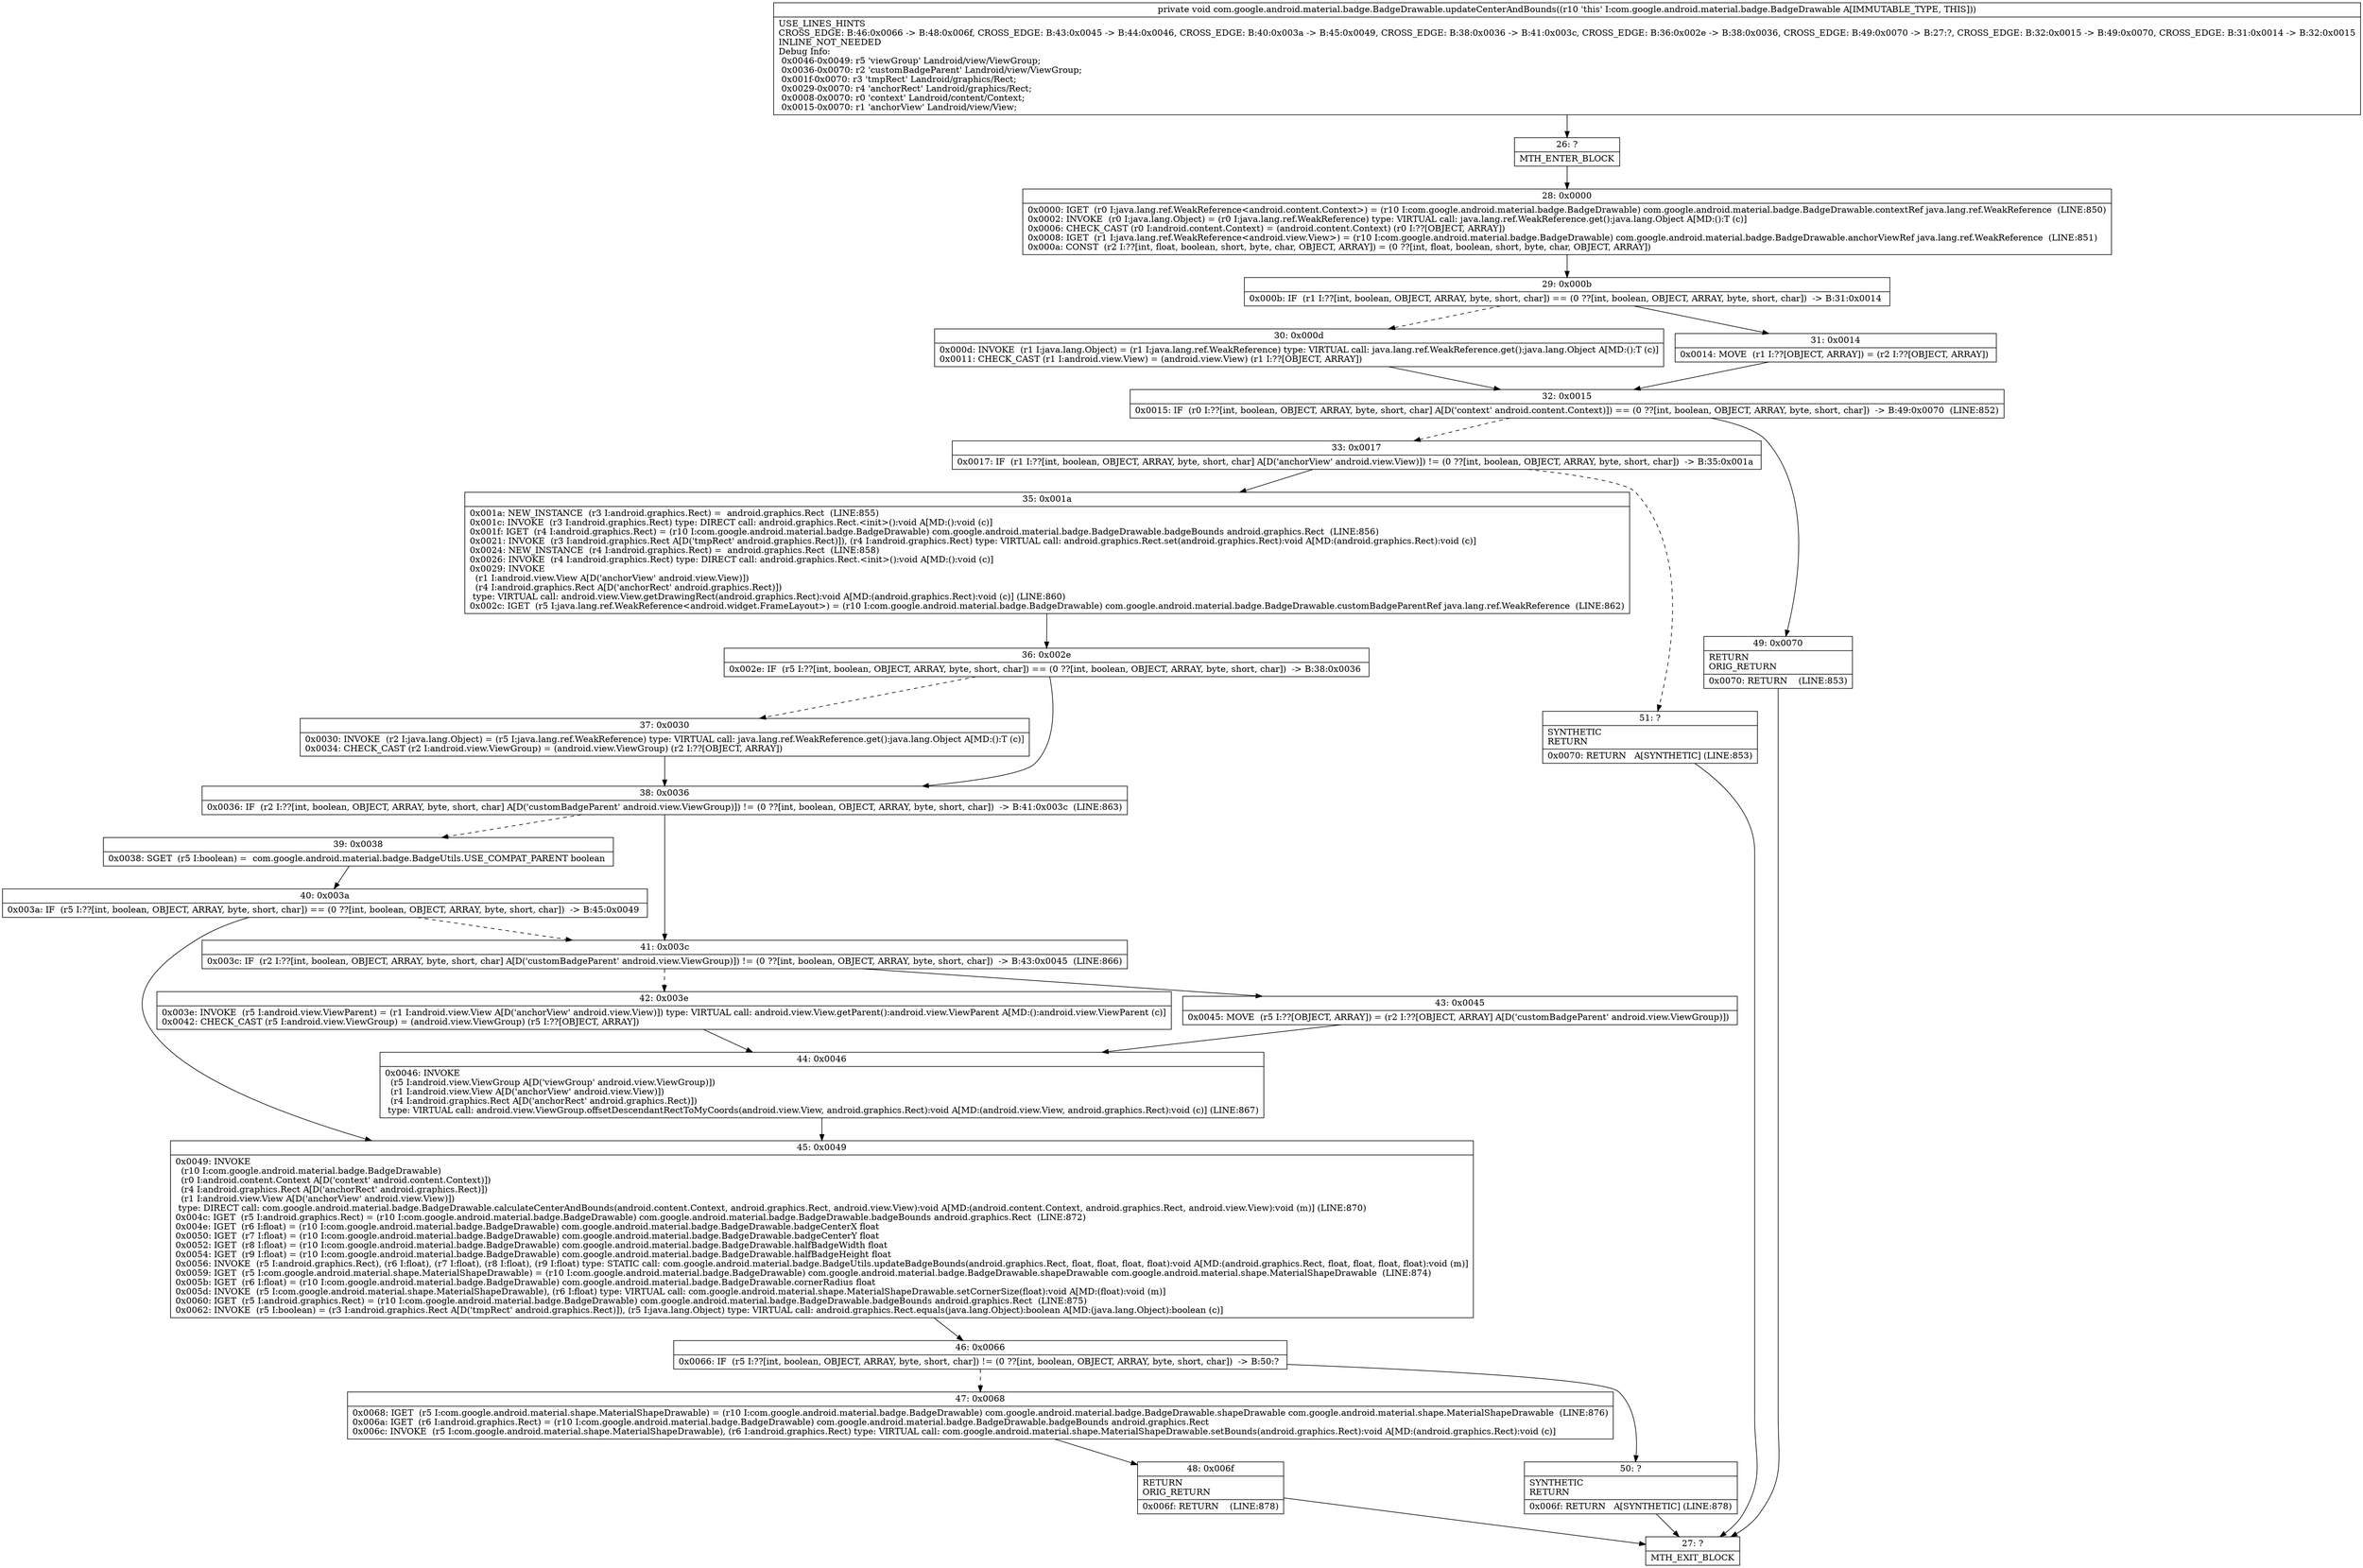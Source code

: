 digraph "CFG forcom.google.android.material.badge.BadgeDrawable.updateCenterAndBounds()V" {
Node_26 [shape=record,label="{26\:\ ?|MTH_ENTER_BLOCK\l}"];
Node_28 [shape=record,label="{28\:\ 0x0000|0x0000: IGET  (r0 I:java.lang.ref.WeakReference\<android.content.Context\>) = (r10 I:com.google.android.material.badge.BadgeDrawable) com.google.android.material.badge.BadgeDrawable.contextRef java.lang.ref.WeakReference  (LINE:850)\l0x0002: INVOKE  (r0 I:java.lang.Object) = (r0 I:java.lang.ref.WeakReference) type: VIRTUAL call: java.lang.ref.WeakReference.get():java.lang.Object A[MD:():T (c)]\l0x0006: CHECK_CAST (r0 I:android.content.Context) = (android.content.Context) (r0 I:??[OBJECT, ARRAY]) \l0x0008: IGET  (r1 I:java.lang.ref.WeakReference\<android.view.View\>) = (r10 I:com.google.android.material.badge.BadgeDrawable) com.google.android.material.badge.BadgeDrawable.anchorViewRef java.lang.ref.WeakReference  (LINE:851)\l0x000a: CONST  (r2 I:??[int, float, boolean, short, byte, char, OBJECT, ARRAY]) = (0 ??[int, float, boolean, short, byte, char, OBJECT, ARRAY]) \l}"];
Node_29 [shape=record,label="{29\:\ 0x000b|0x000b: IF  (r1 I:??[int, boolean, OBJECT, ARRAY, byte, short, char]) == (0 ??[int, boolean, OBJECT, ARRAY, byte, short, char])  \-\> B:31:0x0014 \l}"];
Node_30 [shape=record,label="{30\:\ 0x000d|0x000d: INVOKE  (r1 I:java.lang.Object) = (r1 I:java.lang.ref.WeakReference) type: VIRTUAL call: java.lang.ref.WeakReference.get():java.lang.Object A[MD:():T (c)]\l0x0011: CHECK_CAST (r1 I:android.view.View) = (android.view.View) (r1 I:??[OBJECT, ARRAY]) \l}"];
Node_32 [shape=record,label="{32\:\ 0x0015|0x0015: IF  (r0 I:??[int, boolean, OBJECT, ARRAY, byte, short, char] A[D('context' android.content.Context)]) == (0 ??[int, boolean, OBJECT, ARRAY, byte, short, char])  \-\> B:49:0x0070  (LINE:852)\l}"];
Node_33 [shape=record,label="{33\:\ 0x0017|0x0017: IF  (r1 I:??[int, boolean, OBJECT, ARRAY, byte, short, char] A[D('anchorView' android.view.View)]) != (0 ??[int, boolean, OBJECT, ARRAY, byte, short, char])  \-\> B:35:0x001a \l}"];
Node_35 [shape=record,label="{35\:\ 0x001a|0x001a: NEW_INSTANCE  (r3 I:android.graphics.Rect) =  android.graphics.Rect  (LINE:855)\l0x001c: INVOKE  (r3 I:android.graphics.Rect) type: DIRECT call: android.graphics.Rect.\<init\>():void A[MD:():void (c)]\l0x001f: IGET  (r4 I:android.graphics.Rect) = (r10 I:com.google.android.material.badge.BadgeDrawable) com.google.android.material.badge.BadgeDrawable.badgeBounds android.graphics.Rect  (LINE:856)\l0x0021: INVOKE  (r3 I:android.graphics.Rect A[D('tmpRect' android.graphics.Rect)]), (r4 I:android.graphics.Rect) type: VIRTUAL call: android.graphics.Rect.set(android.graphics.Rect):void A[MD:(android.graphics.Rect):void (c)]\l0x0024: NEW_INSTANCE  (r4 I:android.graphics.Rect) =  android.graphics.Rect  (LINE:858)\l0x0026: INVOKE  (r4 I:android.graphics.Rect) type: DIRECT call: android.graphics.Rect.\<init\>():void A[MD:():void (c)]\l0x0029: INVOKE  \l  (r1 I:android.view.View A[D('anchorView' android.view.View)])\l  (r4 I:android.graphics.Rect A[D('anchorRect' android.graphics.Rect)])\l type: VIRTUAL call: android.view.View.getDrawingRect(android.graphics.Rect):void A[MD:(android.graphics.Rect):void (c)] (LINE:860)\l0x002c: IGET  (r5 I:java.lang.ref.WeakReference\<android.widget.FrameLayout\>) = (r10 I:com.google.android.material.badge.BadgeDrawable) com.google.android.material.badge.BadgeDrawable.customBadgeParentRef java.lang.ref.WeakReference  (LINE:862)\l}"];
Node_36 [shape=record,label="{36\:\ 0x002e|0x002e: IF  (r5 I:??[int, boolean, OBJECT, ARRAY, byte, short, char]) == (0 ??[int, boolean, OBJECT, ARRAY, byte, short, char])  \-\> B:38:0x0036 \l}"];
Node_37 [shape=record,label="{37\:\ 0x0030|0x0030: INVOKE  (r2 I:java.lang.Object) = (r5 I:java.lang.ref.WeakReference) type: VIRTUAL call: java.lang.ref.WeakReference.get():java.lang.Object A[MD:():T (c)]\l0x0034: CHECK_CAST (r2 I:android.view.ViewGroup) = (android.view.ViewGroup) (r2 I:??[OBJECT, ARRAY]) \l}"];
Node_38 [shape=record,label="{38\:\ 0x0036|0x0036: IF  (r2 I:??[int, boolean, OBJECT, ARRAY, byte, short, char] A[D('customBadgeParent' android.view.ViewGroup)]) != (0 ??[int, boolean, OBJECT, ARRAY, byte, short, char])  \-\> B:41:0x003c  (LINE:863)\l}"];
Node_39 [shape=record,label="{39\:\ 0x0038|0x0038: SGET  (r5 I:boolean) =  com.google.android.material.badge.BadgeUtils.USE_COMPAT_PARENT boolean \l}"];
Node_40 [shape=record,label="{40\:\ 0x003a|0x003a: IF  (r5 I:??[int, boolean, OBJECT, ARRAY, byte, short, char]) == (0 ??[int, boolean, OBJECT, ARRAY, byte, short, char])  \-\> B:45:0x0049 \l}"];
Node_45 [shape=record,label="{45\:\ 0x0049|0x0049: INVOKE  \l  (r10 I:com.google.android.material.badge.BadgeDrawable)\l  (r0 I:android.content.Context A[D('context' android.content.Context)])\l  (r4 I:android.graphics.Rect A[D('anchorRect' android.graphics.Rect)])\l  (r1 I:android.view.View A[D('anchorView' android.view.View)])\l type: DIRECT call: com.google.android.material.badge.BadgeDrawable.calculateCenterAndBounds(android.content.Context, android.graphics.Rect, android.view.View):void A[MD:(android.content.Context, android.graphics.Rect, android.view.View):void (m)] (LINE:870)\l0x004c: IGET  (r5 I:android.graphics.Rect) = (r10 I:com.google.android.material.badge.BadgeDrawable) com.google.android.material.badge.BadgeDrawable.badgeBounds android.graphics.Rect  (LINE:872)\l0x004e: IGET  (r6 I:float) = (r10 I:com.google.android.material.badge.BadgeDrawable) com.google.android.material.badge.BadgeDrawable.badgeCenterX float \l0x0050: IGET  (r7 I:float) = (r10 I:com.google.android.material.badge.BadgeDrawable) com.google.android.material.badge.BadgeDrawable.badgeCenterY float \l0x0052: IGET  (r8 I:float) = (r10 I:com.google.android.material.badge.BadgeDrawable) com.google.android.material.badge.BadgeDrawable.halfBadgeWidth float \l0x0054: IGET  (r9 I:float) = (r10 I:com.google.android.material.badge.BadgeDrawable) com.google.android.material.badge.BadgeDrawable.halfBadgeHeight float \l0x0056: INVOKE  (r5 I:android.graphics.Rect), (r6 I:float), (r7 I:float), (r8 I:float), (r9 I:float) type: STATIC call: com.google.android.material.badge.BadgeUtils.updateBadgeBounds(android.graphics.Rect, float, float, float, float):void A[MD:(android.graphics.Rect, float, float, float, float):void (m)]\l0x0059: IGET  (r5 I:com.google.android.material.shape.MaterialShapeDrawable) = (r10 I:com.google.android.material.badge.BadgeDrawable) com.google.android.material.badge.BadgeDrawable.shapeDrawable com.google.android.material.shape.MaterialShapeDrawable  (LINE:874)\l0x005b: IGET  (r6 I:float) = (r10 I:com.google.android.material.badge.BadgeDrawable) com.google.android.material.badge.BadgeDrawable.cornerRadius float \l0x005d: INVOKE  (r5 I:com.google.android.material.shape.MaterialShapeDrawable), (r6 I:float) type: VIRTUAL call: com.google.android.material.shape.MaterialShapeDrawable.setCornerSize(float):void A[MD:(float):void (m)]\l0x0060: IGET  (r5 I:android.graphics.Rect) = (r10 I:com.google.android.material.badge.BadgeDrawable) com.google.android.material.badge.BadgeDrawable.badgeBounds android.graphics.Rect  (LINE:875)\l0x0062: INVOKE  (r5 I:boolean) = (r3 I:android.graphics.Rect A[D('tmpRect' android.graphics.Rect)]), (r5 I:java.lang.Object) type: VIRTUAL call: android.graphics.Rect.equals(java.lang.Object):boolean A[MD:(java.lang.Object):boolean (c)]\l}"];
Node_46 [shape=record,label="{46\:\ 0x0066|0x0066: IF  (r5 I:??[int, boolean, OBJECT, ARRAY, byte, short, char]) != (0 ??[int, boolean, OBJECT, ARRAY, byte, short, char])  \-\> B:50:? \l}"];
Node_47 [shape=record,label="{47\:\ 0x0068|0x0068: IGET  (r5 I:com.google.android.material.shape.MaterialShapeDrawable) = (r10 I:com.google.android.material.badge.BadgeDrawable) com.google.android.material.badge.BadgeDrawable.shapeDrawable com.google.android.material.shape.MaterialShapeDrawable  (LINE:876)\l0x006a: IGET  (r6 I:android.graphics.Rect) = (r10 I:com.google.android.material.badge.BadgeDrawable) com.google.android.material.badge.BadgeDrawable.badgeBounds android.graphics.Rect \l0x006c: INVOKE  (r5 I:com.google.android.material.shape.MaterialShapeDrawable), (r6 I:android.graphics.Rect) type: VIRTUAL call: com.google.android.material.shape.MaterialShapeDrawable.setBounds(android.graphics.Rect):void A[MD:(android.graphics.Rect):void (c)]\l}"];
Node_48 [shape=record,label="{48\:\ 0x006f|RETURN\lORIG_RETURN\l|0x006f: RETURN    (LINE:878)\l}"];
Node_27 [shape=record,label="{27\:\ ?|MTH_EXIT_BLOCK\l}"];
Node_50 [shape=record,label="{50\:\ ?|SYNTHETIC\lRETURN\l|0x006f: RETURN   A[SYNTHETIC] (LINE:878)\l}"];
Node_41 [shape=record,label="{41\:\ 0x003c|0x003c: IF  (r2 I:??[int, boolean, OBJECT, ARRAY, byte, short, char] A[D('customBadgeParent' android.view.ViewGroup)]) != (0 ??[int, boolean, OBJECT, ARRAY, byte, short, char])  \-\> B:43:0x0045  (LINE:866)\l}"];
Node_42 [shape=record,label="{42\:\ 0x003e|0x003e: INVOKE  (r5 I:android.view.ViewParent) = (r1 I:android.view.View A[D('anchorView' android.view.View)]) type: VIRTUAL call: android.view.View.getParent():android.view.ViewParent A[MD:():android.view.ViewParent (c)]\l0x0042: CHECK_CAST (r5 I:android.view.ViewGroup) = (android.view.ViewGroup) (r5 I:??[OBJECT, ARRAY]) \l}"];
Node_44 [shape=record,label="{44\:\ 0x0046|0x0046: INVOKE  \l  (r5 I:android.view.ViewGroup A[D('viewGroup' android.view.ViewGroup)])\l  (r1 I:android.view.View A[D('anchorView' android.view.View)])\l  (r4 I:android.graphics.Rect A[D('anchorRect' android.graphics.Rect)])\l type: VIRTUAL call: android.view.ViewGroup.offsetDescendantRectToMyCoords(android.view.View, android.graphics.Rect):void A[MD:(android.view.View, android.graphics.Rect):void (c)] (LINE:867)\l}"];
Node_43 [shape=record,label="{43\:\ 0x0045|0x0045: MOVE  (r5 I:??[OBJECT, ARRAY]) = (r2 I:??[OBJECT, ARRAY] A[D('customBadgeParent' android.view.ViewGroup)]) \l}"];
Node_51 [shape=record,label="{51\:\ ?|SYNTHETIC\lRETURN\l|0x0070: RETURN   A[SYNTHETIC] (LINE:853)\l}"];
Node_49 [shape=record,label="{49\:\ 0x0070|RETURN\lORIG_RETURN\l|0x0070: RETURN    (LINE:853)\l}"];
Node_31 [shape=record,label="{31\:\ 0x0014|0x0014: MOVE  (r1 I:??[OBJECT, ARRAY]) = (r2 I:??[OBJECT, ARRAY]) \l}"];
MethodNode[shape=record,label="{private void com.google.android.material.badge.BadgeDrawable.updateCenterAndBounds((r10 'this' I:com.google.android.material.badge.BadgeDrawable A[IMMUTABLE_TYPE, THIS]))  | USE_LINES_HINTS\lCROSS_EDGE: B:46:0x0066 \-\> B:48:0x006f, CROSS_EDGE: B:43:0x0045 \-\> B:44:0x0046, CROSS_EDGE: B:40:0x003a \-\> B:45:0x0049, CROSS_EDGE: B:38:0x0036 \-\> B:41:0x003c, CROSS_EDGE: B:36:0x002e \-\> B:38:0x0036, CROSS_EDGE: B:49:0x0070 \-\> B:27:?, CROSS_EDGE: B:32:0x0015 \-\> B:49:0x0070, CROSS_EDGE: B:31:0x0014 \-\> B:32:0x0015\lINLINE_NOT_NEEDED\lDebug Info:\l  0x0046\-0x0049: r5 'viewGroup' Landroid\/view\/ViewGroup;\l  0x0036\-0x0070: r2 'customBadgeParent' Landroid\/view\/ViewGroup;\l  0x001f\-0x0070: r3 'tmpRect' Landroid\/graphics\/Rect;\l  0x0029\-0x0070: r4 'anchorRect' Landroid\/graphics\/Rect;\l  0x0008\-0x0070: r0 'context' Landroid\/content\/Context;\l  0x0015\-0x0070: r1 'anchorView' Landroid\/view\/View;\l}"];
MethodNode -> Node_26;Node_26 -> Node_28;
Node_28 -> Node_29;
Node_29 -> Node_30[style=dashed];
Node_29 -> Node_31;
Node_30 -> Node_32;
Node_32 -> Node_33[style=dashed];
Node_32 -> Node_49;
Node_33 -> Node_35;
Node_33 -> Node_51[style=dashed];
Node_35 -> Node_36;
Node_36 -> Node_37[style=dashed];
Node_36 -> Node_38;
Node_37 -> Node_38;
Node_38 -> Node_39[style=dashed];
Node_38 -> Node_41;
Node_39 -> Node_40;
Node_40 -> Node_41[style=dashed];
Node_40 -> Node_45;
Node_45 -> Node_46;
Node_46 -> Node_47[style=dashed];
Node_46 -> Node_50;
Node_47 -> Node_48;
Node_48 -> Node_27;
Node_50 -> Node_27;
Node_41 -> Node_42[style=dashed];
Node_41 -> Node_43;
Node_42 -> Node_44;
Node_44 -> Node_45;
Node_43 -> Node_44;
Node_51 -> Node_27;
Node_49 -> Node_27;
Node_31 -> Node_32;
}

